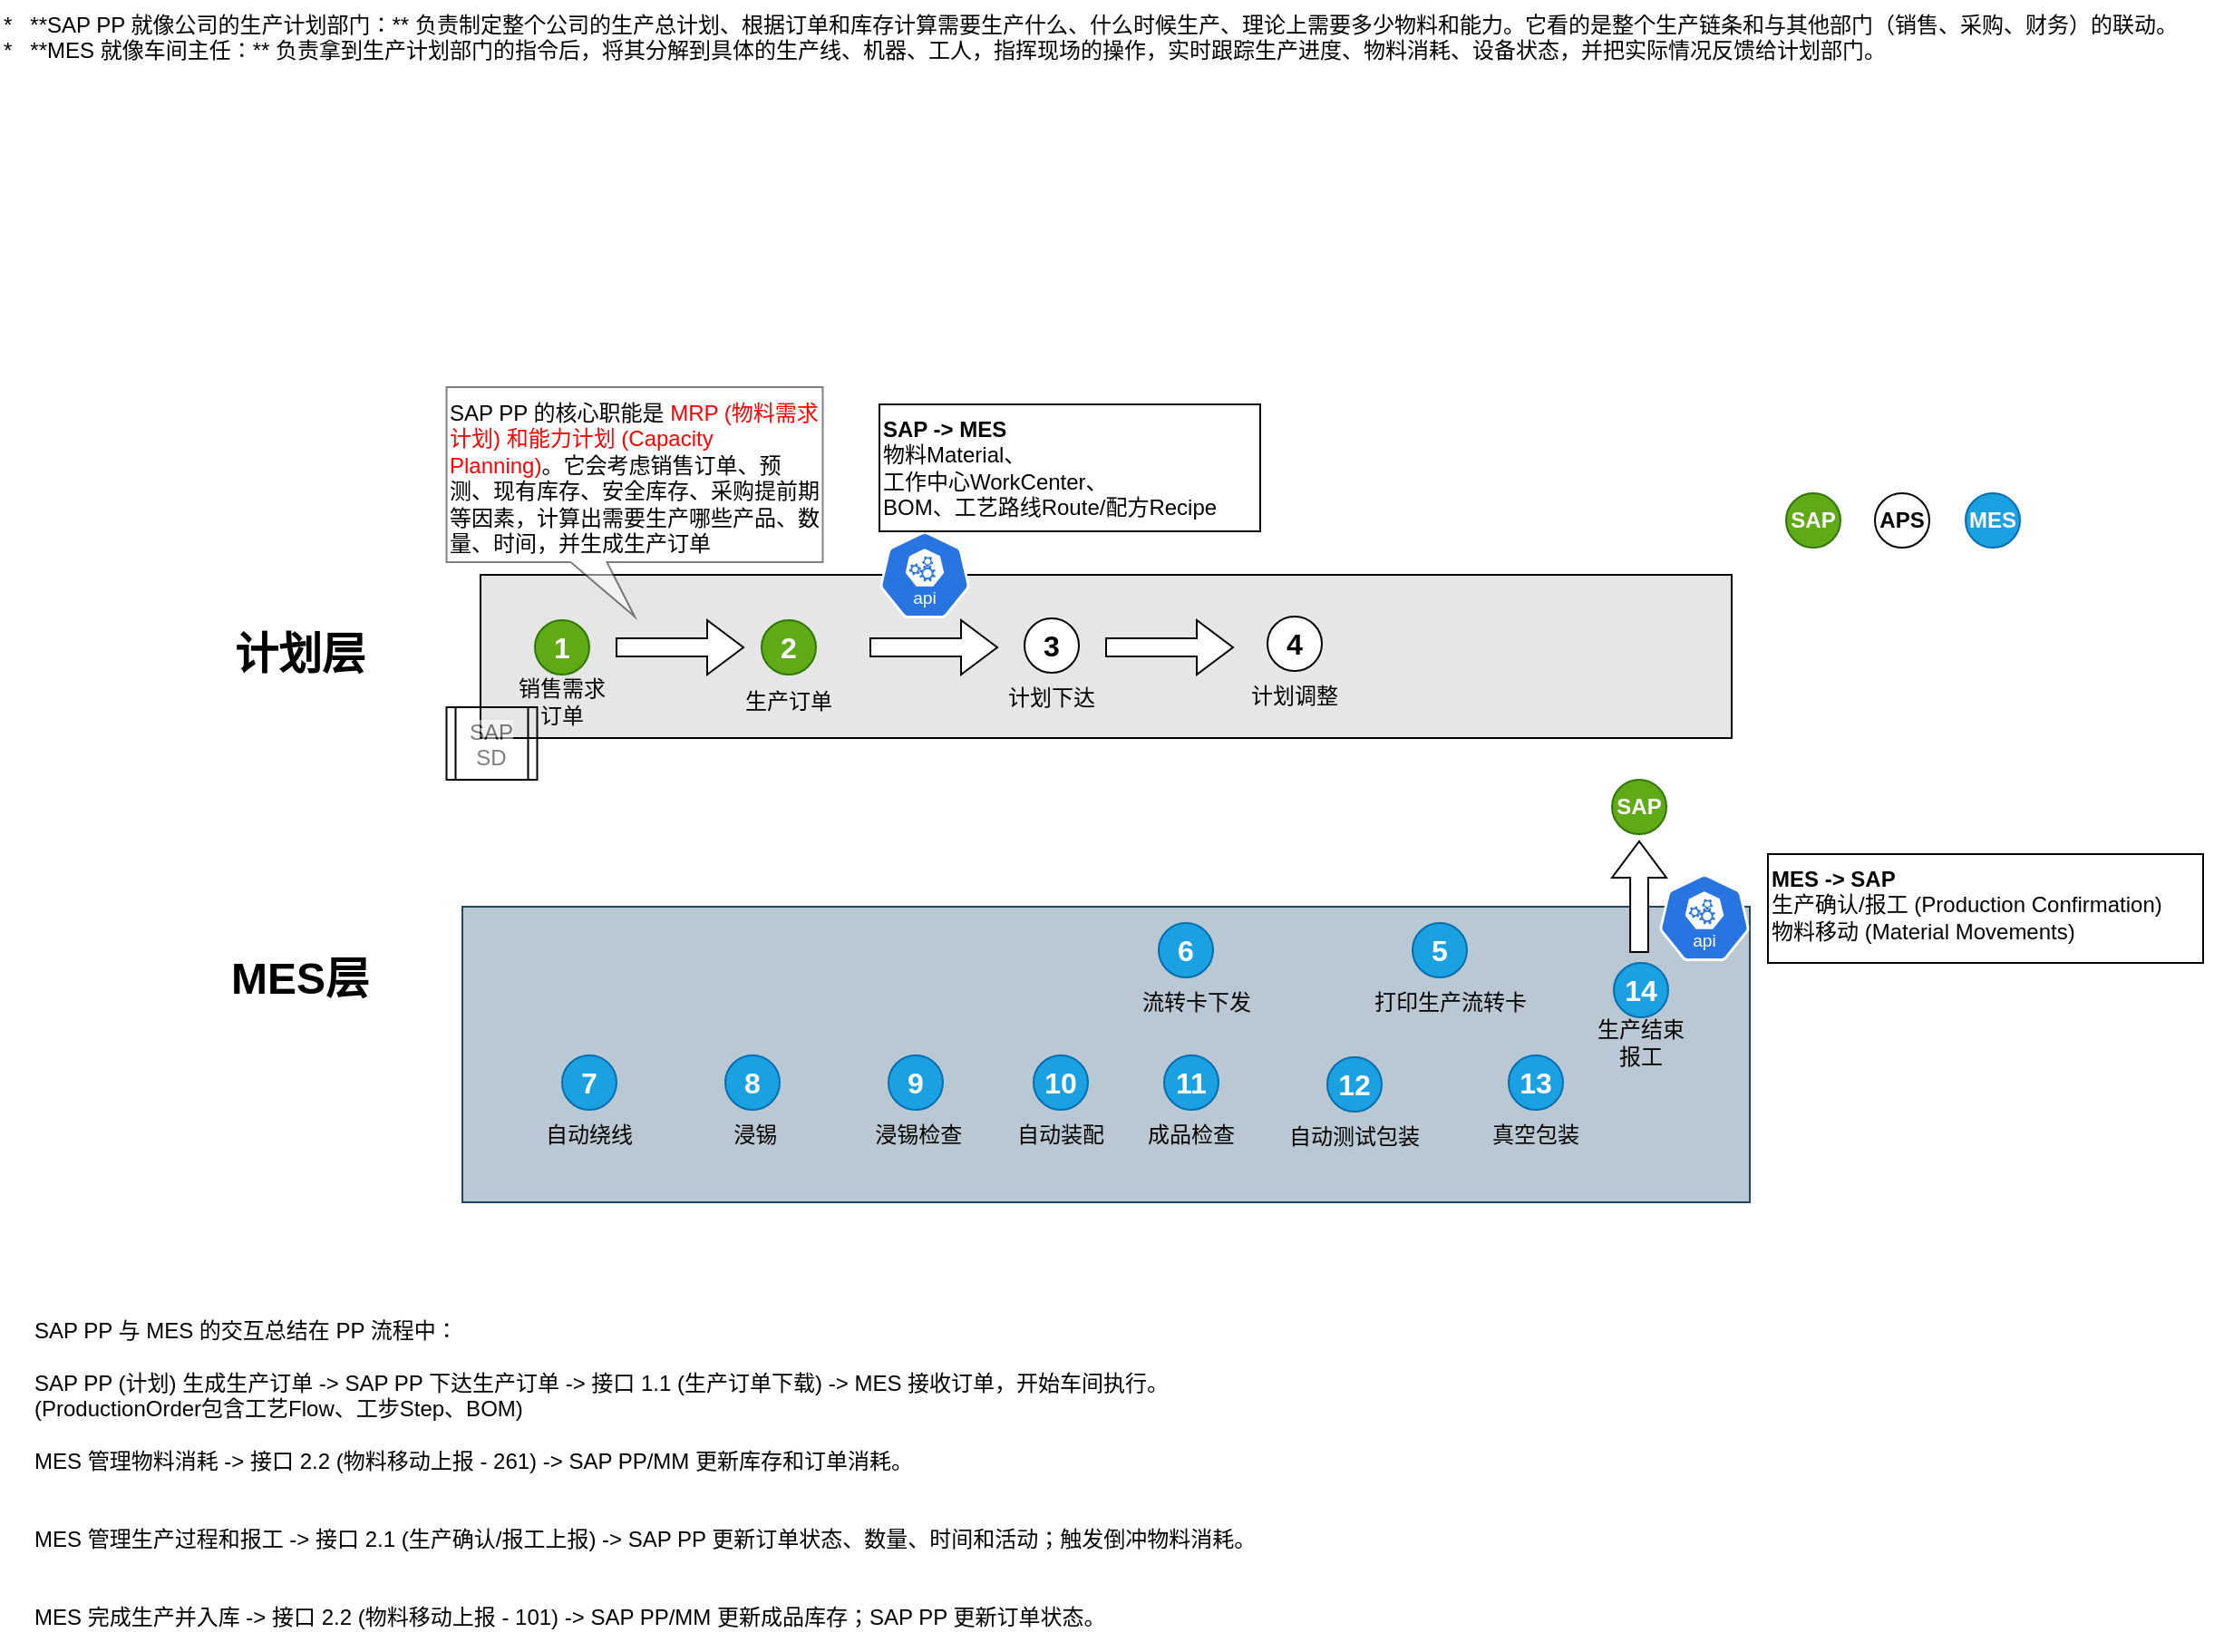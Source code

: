 <mxfile version="26.2.14">
  <diagram name="SAP-MES" id="LYEeIje9SqZyWHTVqlJM">
    <mxGraphModel dx="1426" dy="777" grid="1" gridSize="10" guides="1" tooltips="1" connect="1" arrows="1" fold="1" page="1" pageScale="1" pageWidth="850" pageHeight="1100" math="0" shadow="0">
      <root>
        <mxCell id="0" />
        <mxCell id="1" parent="0" />
        <mxCell id="aC4bHIneP-dO9CCa_mvw-2" value="" style="rounded=0;whiteSpace=wrap;html=1;fillColor=#E6E6E6;" parent="1" vertex="1">
          <mxGeometry x="270" y="347" width="690" height="90" as="geometry" />
        </mxCell>
        <mxCell id="aC4bHIneP-dO9CCa_mvw-3" value="计划层" style="text;strokeColor=none;fillColor=none;html=1;fontSize=24;fontStyle=1;verticalAlign=middle;align=center;" parent="1" vertex="1">
          <mxGeometry x="120" y="371" width="100" height="40" as="geometry" />
        </mxCell>
        <mxCell id="aC4bHIneP-dO9CCa_mvw-4" value="" style="html=1;shadow=0;dashed=0;align=center;verticalAlign=middle;shape=mxgraph.arrows2.arrow;dy=0.67;dx=20;notch=0;" parent="1" vertex="1">
          <mxGeometry x="345" y="372" width="70" height="30" as="geometry" />
        </mxCell>
        <mxCell id="aC4bHIneP-dO9CCa_mvw-5" value="" style="group" parent="1" vertex="1" connectable="0">
          <mxGeometry x="285" y="372" width="60" height="70" as="geometry" />
        </mxCell>
        <mxCell id="aC4bHIneP-dO9CCa_mvw-6" value="1" style="ellipse;whiteSpace=wrap;html=1;aspect=fixed;rotation=0;strokeColor=#2D7600;gradientDirection=east;fillColor=#60a917;rounded=0;pointerEvents=0;fontFamily=Helvetica;fontSize=16;spacingTop=4;spacingBottom=4;spacingLeft=4;spacingRight=4;points=[];fontStyle=1;snapToPoint=0;fontColor=#ffffff;" parent="aC4bHIneP-dO9CCa_mvw-5" vertex="1">
          <mxGeometry x="15" width="30" height="30" as="geometry" />
        </mxCell>
        <mxCell id="aC4bHIneP-dO9CCa_mvw-7" value="销售需求订单" style="text;html=1;align=center;verticalAlign=middle;whiteSpace=wrap;rounded=0;" parent="aC4bHIneP-dO9CCa_mvw-5" vertex="1">
          <mxGeometry y="30" width="60" height="30" as="geometry" />
        </mxCell>
        <mxCell id="aC4bHIneP-dO9CCa_mvw-8" value="" style="group" parent="1" vertex="1" connectable="0">
          <mxGeometry x="410" y="372" width="60" height="60" as="geometry" />
        </mxCell>
        <mxCell id="aC4bHIneP-dO9CCa_mvw-9" value="2" style="ellipse;whiteSpace=wrap;html=1;aspect=fixed;rotation=0;strokeColor=#2D7600;gradientDirection=east;fillColor=#60a917;rounded=0;pointerEvents=0;fontFamily=Helvetica;fontSize=16;spacingTop=4;spacingBottom=4;spacingLeft=4;spacingRight=4;points=[];fontStyle=1;snapToPoint=0;fontColor=#ffffff;" parent="aC4bHIneP-dO9CCa_mvw-8" vertex="1">
          <mxGeometry x="15" width="30" height="30" as="geometry" />
        </mxCell>
        <mxCell id="aC4bHIneP-dO9CCa_mvw-10" value="生产订单" style="text;html=1;align=center;verticalAlign=middle;whiteSpace=wrap;rounded=0;" parent="aC4bHIneP-dO9CCa_mvw-8" vertex="1">
          <mxGeometry y="30" width="60" height="30" as="geometry" />
        </mxCell>
        <mxCell id="aC4bHIneP-dO9CCa_mvw-15" value="" style="html=1;shadow=0;dashed=0;align=center;verticalAlign=middle;shape=mxgraph.arrows2.arrow;dy=0.67;dx=20;notch=0;" parent="1" vertex="1">
          <mxGeometry x="485" y="372" width="70" height="30" as="geometry" />
        </mxCell>
        <mxCell id="aC4bHIneP-dO9CCa_mvw-16" value="SAP" style="ellipse;whiteSpace=wrap;html=1;aspect=fixed;rotation=0;strokeColor=#2D7600;gradientDirection=east;fillColor=#60a917;rounded=0;pointerEvents=0;fontFamily=Helvetica;fontSize=12;spacingTop=4;spacingBottom=4;spacingLeft=4;spacingRight=4;points=[];fontStyle=1;snapToPoint=0;fontColor=#ffffff;" parent="1" vertex="1">
          <mxGeometry x="990" y="302" width="30" height="30" as="geometry" />
        </mxCell>
        <mxCell id="aC4bHIneP-dO9CCa_mvw-17" value="" style="html=1;shadow=0;dashed=0;align=center;verticalAlign=middle;shape=mxgraph.arrows2.arrow;dy=0.67;dx=20;notch=0;" parent="1" vertex="1">
          <mxGeometry x="615" y="372" width="70" height="30" as="geometry" />
        </mxCell>
        <mxCell id="aC4bHIneP-dO9CCa_mvw-18" value="" style="group" parent="1" vertex="1" connectable="0">
          <mxGeometry x="555" y="370" width="62" height="60" as="geometry" />
        </mxCell>
        <mxCell id="aC4bHIneP-dO9CCa_mvw-19" value="" style="group" parent="aC4bHIneP-dO9CCa_mvw-18" vertex="1" connectable="0">
          <mxGeometry width="62" height="60" as="geometry" />
        </mxCell>
        <mxCell id="aC4bHIneP-dO9CCa_mvw-20" value="计划下达" style="text;html=1;align=center;verticalAlign=middle;whiteSpace=wrap;rounded=0;" parent="aC4bHIneP-dO9CCa_mvw-19" vertex="1">
          <mxGeometry y="30" width="60" height="30" as="geometry" />
        </mxCell>
        <mxCell id="aC4bHIneP-dO9CCa_mvw-21" value="3" style="ellipse;whiteSpace=wrap;html=1;aspect=fixed;rotation=0;gradientDirection=east;rounded=0;pointerEvents=0;fontFamily=Helvetica;fontSize=16;spacingTop=4;spacingBottom=4;spacingLeft=4;spacingRight=4;points=[];fontStyle=1;snapToPoint=0;" parent="aC4bHIneP-dO9CCa_mvw-18" vertex="1">
          <mxGeometry x="15" y="1" width="30" height="30" as="geometry" />
        </mxCell>
        <mxCell id="aC4bHIneP-dO9CCa_mvw-22" value="" style="group" parent="1" vertex="1" connectable="0">
          <mxGeometry x="689" y="369" width="62" height="60" as="geometry" />
        </mxCell>
        <mxCell id="aC4bHIneP-dO9CCa_mvw-23" value="" style="group" parent="aC4bHIneP-dO9CCa_mvw-22" vertex="1" connectable="0">
          <mxGeometry width="62" height="60" as="geometry" />
        </mxCell>
        <mxCell id="aC4bHIneP-dO9CCa_mvw-24" value="计划调整" style="text;html=1;align=center;verticalAlign=middle;whiteSpace=wrap;rounded=0;" parent="aC4bHIneP-dO9CCa_mvw-23" vertex="1">
          <mxGeometry y="30" width="60" height="30" as="geometry" />
        </mxCell>
        <mxCell id="aC4bHIneP-dO9CCa_mvw-25" value="4" style="ellipse;whiteSpace=wrap;html=1;aspect=fixed;rotation=0;gradientDirection=east;rounded=0;pointerEvents=0;fontFamily=Helvetica;fontSize=16;spacingTop=4;spacingBottom=4;spacingLeft=4;spacingRight=4;points=[];fontStyle=1;snapToPoint=0;" parent="aC4bHIneP-dO9CCa_mvw-22" vertex="1">
          <mxGeometry x="15" y="1" width="30" height="30" as="geometry" />
        </mxCell>
        <mxCell id="aC4bHIneP-dO9CCa_mvw-26" value="APS" style="ellipse;whiteSpace=wrap;html=1;aspect=fixed;rotation=0;gradientDirection=east;rounded=0;pointerEvents=0;fontFamily=Helvetica;fontSize=12;spacingTop=4;spacingBottom=4;spacingLeft=4;spacingRight=4;points=[];fontStyle=1;snapToPoint=0;" parent="1" vertex="1">
          <mxGeometry x="1039" y="302" width="30" height="30" as="geometry" />
        </mxCell>
        <mxCell id="aC4bHIneP-dO9CCa_mvw-28" value="MES层" style="text;strokeColor=none;fillColor=none;html=1;fontSize=24;fontStyle=1;verticalAlign=middle;align=center;" parent="1" vertex="1">
          <mxGeometry x="120" y="550" width="100" height="40" as="geometry" />
        </mxCell>
        <mxCell id="aC4bHIneP-dO9CCa_mvw-33" value="MES" style="ellipse;whiteSpace=wrap;html=1;aspect=fixed;rotation=0;gradientDirection=east;rounded=0;pointerEvents=0;fontFamily=Helvetica;fontSize=12;spacingTop=4;spacingBottom=4;spacingLeft=4;spacingRight=4;points=[];fontStyle=1;snapToPoint=0;fillColor=#1ba1e2;fontColor=#ffffff;strokeColor=#006EAF;" parent="1" vertex="1">
          <mxGeometry x="1089" y="302" width="30" height="30" as="geometry" />
        </mxCell>
        <mxCell id="aC4bHIneP-dO9CCa_mvw-69" value="&lt;span style=&quot;&quot;&gt;SAP PP 的核心职能是&lt;font style=&quot;color: rgb(255, 0, 0);&quot;&gt; MRP (物料需求计划) 和能力计划 (Capacity Planning)&lt;/font&gt;。它会考虑销售订单、预测、现有库存、安全库存、采购提前期等因素，计算出需要生产哪些产品、数量、时间，并生成生产订单&lt;/span&gt;" style="shape=callout;whiteSpace=wrap;html=1;perimeter=calloutPerimeter;opacity=50;size=30;position=0.33;verticalAlign=top;align=left;" parent="1" vertex="1">
          <mxGeometry x="251.25" y="243.5" width="207.5" height="126.5" as="geometry" />
        </mxCell>
        <mxCell id="aC4bHIneP-dO9CCa_mvw-70" value="&lt;div&gt;*&amp;nbsp; &amp;nbsp;**SAP PP 就像公司的生产计划部门：** 负责制定整个公司的生产总计划、根据订单和库存计算需要生产什么、什么时候生产、理论上需要多少物料和能力。它看的是整个生产链条和与其他部门（销售、采购、财务）的联动。&lt;/div&gt;&lt;div&gt;*&amp;nbsp; &amp;nbsp;**MES 就像车间主任：** 负责拿到生产计划部门的指令后，将其分解到具体的生产线、机器、工人，指挥现场的操作，实时跟踪生产进度、物料消耗、设备状态，并把实际情况反馈给计划部门。&lt;/div&gt;" style="text;html=1;align=left;verticalAlign=top;resizable=0;points=[];autosize=1;strokeColor=none;fillColor=none;" parent="1" vertex="1">
          <mxGeometry x="5" y="30" width="1220" height="40" as="geometry" />
        </mxCell>
        <mxCell id="aC4bHIneP-dO9CCa_mvw-72" value="SAP&lt;div&gt;SD&lt;/div&gt;" style="shape=process;whiteSpace=wrap;html=1;backgroundOutline=1;align=center;verticalAlign=top;fontFamily=Helvetica;fontSize=12;fontColor=default;autosize=1;resizable=0;fillColor=none;gradientColor=none;textOpacity=50;labelBackgroundColor=default;" parent="1" vertex="1">
          <mxGeometry x="251.25" y="420" width="50" height="40" as="geometry" />
        </mxCell>
        <mxCell id="aC4bHIneP-dO9CCa_mvw-76" value="" style="aspect=fixed;sketch=0;html=1;dashed=0;whitespace=wrap;verticalLabelPosition=bottom;verticalAlign=top;fillColor=#2875E2;strokeColor=#ffffff;points=[[0.005,0.63,0],[0.1,0.2,0],[0.9,0.2,0],[0.5,0,0],[0.995,0.63,0],[0.72,0.99,0],[0.5,1,0],[0.28,0.99,0]];shape=mxgraph.kubernetes.icon2;kubernetesLabel=1;prIcon=api;align=left;fontFamily=Helvetica;fontSize=12;fontColor=default;autosize=1;resizable=0;" parent="1" vertex="1">
          <mxGeometry x="490" y="323" width="50" height="48" as="geometry" />
        </mxCell>
        <mxCell id="aC4bHIneP-dO9CCa_mvw-95" value="SAP" style="ellipse;whiteSpace=wrap;html=1;aspect=fixed;rotation=0;strokeColor=#2D7600;gradientDirection=east;fillColor=#60a917;rounded=0;pointerEvents=0;fontFamily=Helvetica;fontSize=12;spacingTop=4;spacingBottom=4;spacingLeft=4;spacingRight=4;points=[];fontStyle=1;snapToPoint=0;fontColor=#ffffff;" parent="1" vertex="1">
          <mxGeometry x="894" y="460" width="30" height="30" as="geometry" />
        </mxCell>
        <mxCell id="aC4bHIneP-dO9CCa_mvw-99" value="&lt;div&gt;&lt;b&gt;SAP -&amp;gt; MES&lt;/b&gt;&lt;/div&gt;&lt;div&gt;物料Material、&lt;/div&gt;&lt;div&gt;工作中心WorkCenter、&lt;/div&gt;&lt;div&gt;BOM、&lt;span style=&quot;background-color: transparent; color: light-dark(rgb(0, 0, 0), rgb(255, 255, 255));&quot;&gt;工艺路线Route/配方Recipe&lt;/span&gt;&lt;/div&gt;" style="rounded=0;whiteSpace=wrap;html=1;align=left;verticalAlign=top;fontFamily=Helvetica;fontSize=12;fontColor=default;autosize=1;resizable=0;fillColor=none;gradientColor=none;" parent="1" vertex="1">
          <mxGeometry x="490" y="253" width="210" height="70" as="geometry" />
        </mxCell>
        <mxCell id="aC4bHIneP-dO9CCa_mvw-100" value="&lt;div&gt;&lt;b&gt;MES -&amp;gt; SAP&lt;/b&gt;&lt;/div&gt;&lt;div&gt;&lt;span style=&quot;background-color: transparent;&quot;&gt;生产确认/报工 (Production Confirmation)&lt;/span&gt;&lt;/div&gt;&lt;div&gt;&lt;span style=&quot;background-color: transparent;&quot;&gt;物料移动 (Material Movements)&lt;/span&gt;&lt;/div&gt;" style="rounded=0;whiteSpace=wrap;html=1;align=left;verticalAlign=top;fontFamily=Helvetica;fontSize=12;fontColor=default;autosize=1;resizable=0;fillColor=none;gradientColor=none;" parent="1" vertex="1">
          <mxGeometry x="980" y="501" width="240" height="60" as="geometry" />
        </mxCell>
        <mxCell id="aC4bHIneP-dO9CCa_mvw-27" value="" style="rounded=0;whiteSpace=wrap;html=1;fillColor=#bac8d3;strokeColor=#23445d;" parent="1" vertex="1">
          <mxGeometry x="260" y="530" width="710" height="163" as="geometry" />
        </mxCell>
        <mxCell id="aC4bHIneP-dO9CCa_mvw-29" value="" style="group" parent="1" vertex="1" connectable="0">
          <mxGeometry x="769" y="538" width="90" height="60" as="geometry" />
        </mxCell>
        <mxCell id="aC4bHIneP-dO9CCa_mvw-30" value="" style="group" parent="aC4bHIneP-dO9CCa_mvw-29" vertex="1" connectable="0">
          <mxGeometry width="90" height="60" as="geometry" />
        </mxCell>
        <mxCell id="aC4bHIneP-dO9CCa_mvw-31" value="打印生产流转卡" style="text;html=1;align=center;verticalAlign=middle;whiteSpace=wrap;rounded=0;" parent="aC4bHIneP-dO9CCa_mvw-30" vertex="1">
          <mxGeometry x="-9" y="30" width="90" height="30" as="geometry" />
        </mxCell>
        <mxCell id="aC4bHIneP-dO9CCa_mvw-32" value="5" style="ellipse;whiteSpace=wrap;html=1;aspect=fixed;rotation=0;gradientDirection=east;rounded=0;pointerEvents=0;fontFamily=Helvetica;fontSize=16;spacingTop=4;spacingBottom=4;spacingLeft=4;spacingRight=4;points=[];fontStyle=1;snapToPoint=0;fillColor=#1ba1e2;fontColor=#ffffff;strokeColor=#006EAF;" parent="aC4bHIneP-dO9CCa_mvw-29" vertex="1">
          <mxGeometry x="15" y="1" width="30" height="30" as="geometry" />
        </mxCell>
        <mxCell id="aC4bHIneP-dO9CCa_mvw-34" value="" style="group" parent="1" vertex="1" connectable="0">
          <mxGeometry x="629" y="538" width="90" height="60" as="geometry" />
        </mxCell>
        <mxCell id="aC4bHIneP-dO9CCa_mvw-35" value="" style="group" parent="aC4bHIneP-dO9CCa_mvw-34" vertex="1" connectable="0">
          <mxGeometry width="90" height="60" as="geometry" />
        </mxCell>
        <mxCell id="aC4bHIneP-dO9CCa_mvw-36" value="流转卡下发" style="text;html=1;align=center;verticalAlign=middle;whiteSpace=wrap;rounded=0;" parent="aC4bHIneP-dO9CCa_mvw-35" vertex="1">
          <mxGeometry x="-9" y="30" width="90" height="30" as="geometry" />
        </mxCell>
        <mxCell id="aC4bHIneP-dO9CCa_mvw-37" value="6" style="ellipse;whiteSpace=wrap;html=1;aspect=fixed;rotation=0;gradientDirection=east;rounded=0;pointerEvents=0;fontFamily=Helvetica;fontSize=16;spacingTop=4;spacingBottom=4;spacingLeft=4;spacingRight=4;points=[];fontStyle=1;snapToPoint=0;fillColor=#1ba1e2;fontColor=#ffffff;strokeColor=#006EAF;" parent="aC4bHIneP-dO9CCa_mvw-34" vertex="1">
          <mxGeometry x="15" y="1" width="30" height="30" as="geometry" />
        </mxCell>
        <mxCell id="aC4bHIneP-dO9CCa_mvw-38" value="" style="group" parent="1" vertex="1" connectable="0">
          <mxGeometry x="300" y="611" width="90" height="60" as="geometry" />
        </mxCell>
        <mxCell id="aC4bHIneP-dO9CCa_mvw-39" value="" style="group" parent="aC4bHIneP-dO9CCa_mvw-38" vertex="1" connectable="0">
          <mxGeometry width="90" height="60" as="geometry" />
        </mxCell>
        <mxCell id="aC4bHIneP-dO9CCa_mvw-40" value="自动绕线" style="text;html=1;align=center;verticalAlign=middle;whiteSpace=wrap;rounded=0;" parent="aC4bHIneP-dO9CCa_mvw-39" vertex="1">
          <mxGeometry x="-15" y="30" width="90" height="30" as="geometry" />
        </mxCell>
        <mxCell id="aC4bHIneP-dO9CCa_mvw-41" value="7" style="ellipse;whiteSpace=wrap;html=1;aspect=fixed;rotation=0;gradientDirection=east;rounded=0;pointerEvents=0;fontFamily=Helvetica;fontSize=16;spacingTop=4;spacingBottom=4;spacingLeft=4;spacingRight=4;points=[];fontStyle=1;snapToPoint=0;fillColor=#1ba1e2;fontColor=#ffffff;strokeColor=#006EAF;" parent="aC4bHIneP-dO9CCa_mvw-38" vertex="1">
          <mxGeometry x="15" y="1" width="30" height="30" as="geometry" />
        </mxCell>
        <mxCell id="aC4bHIneP-dO9CCa_mvw-42" value="" style="group" parent="1" vertex="1" connectable="0">
          <mxGeometry x="390" y="611" width="90" height="60" as="geometry" />
        </mxCell>
        <mxCell id="aC4bHIneP-dO9CCa_mvw-43" value="" style="group" parent="aC4bHIneP-dO9CCa_mvw-42" vertex="1" connectable="0">
          <mxGeometry width="90" height="60" as="geometry" />
        </mxCell>
        <mxCell id="aC4bHIneP-dO9CCa_mvw-44" value="&amp;nbsp;浸锡" style="text;html=1;align=center;verticalAlign=middle;whiteSpace=wrap;rounded=0;" parent="aC4bHIneP-dO9CCa_mvw-43" vertex="1">
          <mxGeometry x="-15" y="30" width="90" height="30" as="geometry" />
        </mxCell>
        <mxCell id="aC4bHIneP-dO9CCa_mvw-45" value="8" style="ellipse;whiteSpace=wrap;html=1;aspect=fixed;rotation=0;gradientDirection=east;rounded=0;pointerEvents=0;fontFamily=Helvetica;fontSize=16;spacingTop=4;spacingBottom=4;spacingLeft=4;spacingRight=4;points=[];fontStyle=1;snapToPoint=0;fillColor=#1ba1e2;fontColor=#ffffff;strokeColor=#006EAF;" parent="aC4bHIneP-dO9CCa_mvw-42" vertex="1">
          <mxGeometry x="15" y="1" width="30" height="30" as="geometry" />
        </mxCell>
        <mxCell id="aC4bHIneP-dO9CCa_mvw-46" value="" style="group" parent="1" vertex="1" connectable="0">
          <mxGeometry x="480" y="611" width="90" height="60" as="geometry" />
        </mxCell>
        <mxCell id="aC4bHIneP-dO9CCa_mvw-47" value="" style="group" parent="aC4bHIneP-dO9CCa_mvw-46" vertex="1" connectable="0">
          <mxGeometry width="90" height="60" as="geometry" />
        </mxCell>
        <mxCell id="aC4bHIneP-dO9CCa_mvw-48" value="&amp;nbsp;浸锡检查" style="text;html=1;align=center;verticalAlign=middle;whiteSpace=wrap;rounded=0;" parent="aC4bHIneP-dO9CCa_mvw-47" vertex="1">
          <mxGeometry x="-15" y="30" width="90" height="30" as="geometry" />
        </mxCell>
        <mxCell id="aC4bHIneP-dO9CCa_mvw-49" value="9" style="ellipse;whiteSpace=wrap;html=1;aspect=fixed;rotation=0;gradientDirection=east;rounded=0;pointerEvents=0;fontFamily=Helvetica;fontSize=16;spacingTop=4;spacingBottom=4;spacingLeft=4;spacingRight=4;points=[];fontStyle=1;snapToPoint=0;fillColor=#1ba1e2;fontColor=#ffffff;strokeColor=#006EAF;" parent="aC4bHIneP-dO9CCa_mvw-46" vertex="1">
          <mxGeometry x="15" y="1" width="30" height="30" as="geometry" />
        </mxCell>
        <mxCell id="aC4bHIneP-dO9CCa_mvw-50" value="" style="group" parent="1" vertex="1" connectable="0">
          <mxGeometry x="560" y="611" width="90" height="60" as="geometry" />
        </mxCell>
        <mxCell id="aC4bHIneP-dO9CCa_mvw-51" value="" style="group" parent="aC4bHIneP-dO9CCa_mvw-50" vertex="1" connectable="0">
          <mxGeometry width="90" height="60" as="geometry" />
        </mxCell>
        <mxCell id="aC4bHIneP-dO9CCa_mvw-52" value="自动装配" style="text;html=1;align=center;verticalAlign=middle;whiteSpace=wrap;rounded=0;" parent="aC4bHIneP-dO9CCa_mvw-51" vertex="1">
          <mxGeometry x="-15" y="30" width="90" height="30" as="geometry" />
        </mxCell>
        <mxCell id="aC4bHIneP-dO9CCa_mvw-53" value="10" style="ellipse;whiteSpace=wrap;html=1;aspect=fixed;rotation=0;gradientDirection=east;rounded=0;pointerEvents=0;fontFamily=Helvetica;fontSize=16;spacingTop=4;spacingBottom=4;spacingLeft=4;spacingRight=4;points=[];fontStyle=1;snapToPoint=0;fillColor=#1ba1e2;fontColor=#ffffff;strokeColor=#006EAF;" parent="aC4bHIneP-dO9CCa_mvw-50" vertex="1">
          <mxGeometry x="15" y="1" width="30" height="30" as="geometry" />
        </mxCell>
        <mxCell id="aC4bHIneP-dO9CCa_mvw-54" value="" style="group" parent="1" vertex="1" connectable="0">
          <mxGeometry x="632" y="611" width="90" height="60" as="geometry" />
        </mxCell>
        <mxCell id="aC4bHIneP-dO9CCa_mvw-55" value="" style="group" parent="aC4bHIneP-dO9CCa_mvw-54" vertex="1" connectable="0">
          <mxGeometry width="90" height="60" as="geometry" />
        </mxCell>
        <mxCell id="aC4bHIneP-dO9CCa_mvw-56" value="成品检查" style="text;html=1;align=center;verticalAlign=middle;whiteSpace=wrap;rounded=0;" parent="aC4bHIneP-dO9CCa_mvw-55" vertex="1">
          <mxGeometry x="-15" y="30" width="90" height="30" as="geometry" />
        </mxCell>
        <mxCell id="aC4bHIneP-dO9CCa_mvw-57" value="11" style="ellipse;whiteSpace=wrap;html=1;aspect=fixed;rotation=0;gradientDirection=east;rounded=0;pointerEvents=0;fontFamily=Helvetica;fontSize=16;spacingTop=4;spacingBottom=4;spacingLeft=4;spacingRight=4;points=[];fontStyle=1;snapToPoint=0;fillColor=#1ba1e2;fontColor=#ffffff;strokeColor=#006EAF;" parent="aC4bHIneP-dO9CCa_mvw-54" vertex="1">
          <mxGeometry x="15" y="1" width="30" height="30" as="geometry" />
        </mxCell>
        <mxCell id="aC4bHIneP-dO9CCa_mvw-58" value="" style="group" parent="1" vertex="1" connectable="0">
          <mxGeometry x="722" y="612" width="90" height="60" as="geometry" />
        </mxCell>
        <mxCell id="aC4bHIneP-dO9CCa_mvw-59" value="" style="group" parent="aC4bHIneP-dO9CCa_mvw-58" vertex="1" connectable="0">
          <mxGeometry width="90" height="60" as="geometry" />
        </mxCell>
        <mxCell id="aC4bHIneP-dO9CCa_mvw-60" value="自动测试包装" style="text;html=1;align=center;verticalAlign=middle;whiteSpace=wrap;rounded=0;" parent="aC4bHIneP-dO9CCa_mvw-59" vertex="1">
          <mxGeometry x="-15" y="30" width="90" height="30" as="geometry" />
        </mxCell>
        <mxCell id="aC4bHIneP-dO9CCa_mvw-61" value="12" style="ellipse;whiteSpace=wrap;html=1;aspect=fixed;rotation=0;gradientDirection=east;rounded=0;pointerEvents=0;fontFamily=Helvetica;fontSize=16;spacingTop=4;spacingBottom=4;spacingLeft=4;spacingRight=4;points=[];fontStyle=1;snapToPoint=0;fillColor=#1ba1e2;fontColor=#ffffff;strokeColor=#006EAF;" parent="aC4bHIneP-dO9CCa_mvw-58" vertex="1">
          <mxGeometry x="15" y="1" width="30" height="30" as="geometry" />
        </mxCell>
        <mxCell id="aC4bHIneP-dO9CCa_mvw-62" value="" style="group" parent="1" vertex="1" connectable="0">
          <mxGeometry x="822" y="611" width="90" height="60" as="geometry" />
        </mxCell>
        <mxCell id="aC4bHIneP-dO9CCa_mvw-63" value="" style="group" parent="aC4bHIneP-dO9CCa_mvw-62" vertex="1" connectable="0">
          <mxGeometry width="90" height="60" as="geometry" />
        </mxCell>
        <mxCell id="aC4bHIneP-dO9CCa_mvw-64" value="真空包装" style="text;html=1;align=center;verticalAlign=middle;whiteSpace=wrap;rounded=0;" parent="aC4bHIneP-dO9CCa_mvw-63" vertex="1">
          <mxGeometry x="-15" y="30" width="90" height="30" as="geometry" />
        </mxCell>
        <mxCell id="aC4bHIneP-dO9CCa_mvw-65" value="13" style="ellipse;whiteSpace=wrap;html=1;aspect=fixed;rotation=0;gradientDirection=east;rounded=0;pointerEvents=0;fontFamily=Helvetica;fontSize=16;spacingTop=4;spacingBottom=4;spacingLeft=4;spacingRight=4;points=[];fontStyle=1;snapToPoint=0;fillColor=#1ba1e2;fontColor=#ffffff;strokeColor=#006EAF;" parent="aC4bHIneP-dO9CCa_mvw-62" vertex="1">
          <mxGeometry x="15" y="1" width="30" height="30" as="geometry" />
        </mxCell>
        <mxCell id="aC4bHIneP-dO9CCa_mvw-89" value="" style="group" parent="1" vertex="1" connectable="0">
          <mxGeometry x="880" y="560" width="90" height="60" as="geometry" />
        </mxCell>
        <mxCell id="aC4bHIneP-dO9CCa_mvw-90" value="" style="group" parent="aC4bHIneP-dO9CCa_mvw-89" vertex="1" connectable="0">
          <mxGeometry width="90" height="60" as="geometry" />
        </mxCell>
        <mxCell id="aC4bHIneP-dO9CCa_mvw-91" value="生产结束&lt;div&gt;报工&lt;/div&gt;" style="text;html=1;align=center;verticalAlign=middle;whiteSpace=wrap;rounded=0;" parent="aC4bHIneP-dO9CCa_mvw-90" vertex="1">
          <mxGeometry x="-15" y="30" width="90" height="30" as="geometry" />
        </mxCell>
        <mxCell id="aC4bHIneP-dO9CCa_mvw-92" value="14" style="ellipse;whiteSpace=wrap;html=1;aspect=fixed;rotation=0;gradientDirection=east;rounded=0;pointerEvents=0;fontFamily=Helvetica;fontSize=16;spacingTop=4;spacingBottom=4;spacingLeft=4;spacingRight=4;points=[];fontStyle=1;snapToPoint=0;fillColor=#1ba1e2;fontColor=#ffffff;strokeColor=#006EAF;" parent="aC4bHIneP-dO9CCa_mvw-89" vertex="1">
          <mxGeometry x="15" y="1" width="30" height="30" as="geometry" />
        </mxCell>
        <mxCell id="aC4bHIneP-dO9CCa_mvw-94" value="" style="aspect=fixed;sketch=0;html=1;dashed=0;whitespace=wrap;verticalLabelPosition=bottom;verticalAlign=top;fillColor=#2875E2;strokeColor=#ffffff;points=[[0.005,0.63,0],[0.1,0.2,0],[0.9,0.2,0],[0.5,0,0],[0.995,0.63,0],[0.72,0.99,0],[0.5,1,0],[0.28,0.99,0]];shape=mxgraph.kubernetes.icon2;kubernetesLabel=1;prIcon=api;align=left;fontFamily=Helvetica;fontSize=12;fontColor=default;autosize=1;resizable=0;" parent="1" vertex="1">
          <mxGeometry x="920" y="512" width="50" height="48" as="geometry" />
        </mxCell>
        <mxCell id="aC4bHIneP-dO9CCa_mvw-86" value="" style="html=1;shadow=0;dashed=0;align=center;verticalAlign=middle;shape=mxgraph.arrows2.arrow;dy=0.67;dx=20;notch=0;rotation=-90;" parent="1" vertex="1">
          <mxGeometry x="878.5" y="509.5" width="61" height="30" as="geometry" />
        </mxCell>
        <mxCell id="AV-T7ivkpBCSLv4Ltf37-1" value="&lt;div&gt;SAP PP 与 MES 的交互总结在 PP 流程中：&lt;/div&gt;&lt;div&gt;&lt;br&gt;&lt;/div&gt;&lt;div&gt;SAP PP (计划) 生成生产订单 -&amp;gt; SAP PP 下达生产订单 -&amp;gt; 接口 1.1 (生产订单下载) -&amp;gt; MES 接收订单，开始车间执行。&lt;/div&gt;&lt;div&gt;(ProductionOrder包含工艺Flow、工步Step、BOM)&lt;/div&gt;&lt;div&gt;&lt;br&gt;&lt;/div&gt;&lt;div&gt;MES 管理物料消耗 -&amp;gt; 接口 2.2 (物料移动上报 - 261) -&amp;gt; SAP PP/MM 更新库存和订单消耗。&lt;/div&gt;&lt;div&gt;&lt;br&gt;&lt;/div&gt;&lt;div&gt;&lt;br&gt;&lt;/div&gt;&lt;div&gt;MES 管理生产过程和报工 -&amp;gt; 接口 2.1 (生产确认/报工上报) -&amp;gt; SAP PP 更新订单状态、数量、时间和活动；触发倒冲物料消耗。&lt;/div&gt;&lt;div&gt;&lt;br&gt;&lt;/div&gt;&lt;div&gt;&lt;br&gt;&lt;/div&gt;&lt;div&gt;MES 完成生产并入库 -&amp;gt; 接口 2.2 (物料移动上报 - 101) -&amp;gt; SAP PP/MM 更新成品库存；SAP PP 更新订单状态。&lt;/div&gt;" style="text;html=1;align=left;verticalAlign=top;resizable=0;points=[];autosize=1;strokeColor=none;fillColor=none;" parent="1" vertex="1">
          <mxGeometry x="22" y="750" width="700" height="190" as="geometry" />
        </mxCell>
      </root>
    </mxGraphModel>
  </diagram>
</mxfile>
